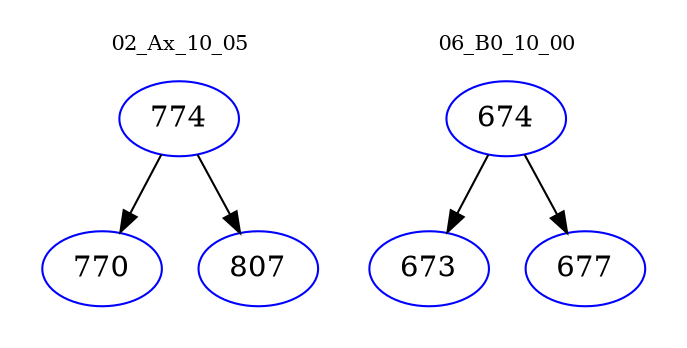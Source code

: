 digraph{
subgraph cluster_0 {
color = white
label = "02_Ax_10_05";
fontsize=10;
T0_774 [label="774", color="blue"]
T0_774 -> T0_770 [color="black"]
T0_770 [label="770", color="blue"]
T0_774 -> T0_807 [color="black"]
T0_807 [label="807", color="blue"]
}
subgraph cluster_1 {
color = white
label = "06_B0_10_00";
fontsize=10;
T1_674 [label="674", color="blue"]
T1_674 -> T1_673 [color="black"]
T1_673 [label="673", color="blue"]
T1_674 -> T1_677 [color="black"]
T1_677 [label="677", color="blue"]
}
}
